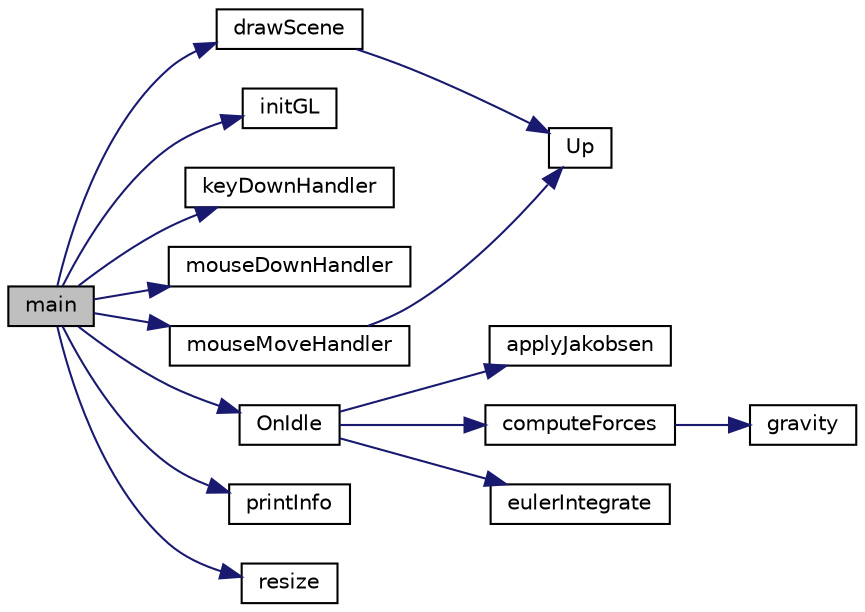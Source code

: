 digraph "main"
{
 // INTERACTIVE_SVG=YES
 // LATEX_PDF_SIZE
  edge [fontname="Helvetica",fontsize="10",labelfontname="Helvetica",labelfontsize="10"];
  node [fontname="Helvetica",fontsize="10",shape=record];
  rankdir="LR";
  Node1 [label="main",height=0.2,width=0.4,color="black", fillcolor="grey75", style="filled", fontcolor="black",tooltip=" "];
  Node1 -> Node2 [color="midnightblue",fontsize="10",style="solid",fontname="Helvetica"];
  Node2 [label="drawScene",height=0.2,width=0.4,color="black", fillcolor="white", style="filled",URL="$main_8cpp.html#a1dad859c998887477cd90323a027b8c6",tooltip=" "];
  Node2 -> Node3 [color="midnightblue",fontsize="10",style="solid",fontname="Helvetica"];
  Node3 [label="Up",height=0.2,width=0.4,color="black", fillcolor="white", style="filled",URL="$main_8cpp.html#a3f91847150ad78132835be5c3794e227",tooltip="Up vector of the camera."];
  Node1 -> Node4 [color="midnightblue",fontsize="10",style="solid",fontname="Helvetica"];
  Node4 [label="initGL",height=0.2,width=0.4,color="black", fillcolor="white", style="filled",URL="$main_8cpp.html#a12791d9e49a2fd3306290a226864aba4",tooltip=" "];
  Node1 -> Node5 [color="midnightblue",fontsize="10",style="solid",fontname="Helvetica"];
  Node5 [label="keyDownHandler",height=0.2,width=0.4,color="black", fillcolor="white", style="filled",URL="$main_8cpp.html#ae623b3312e003d73f6db95db3c22c16f",tooltip=" "];
  Node1 -> Node6 [color="midnightblue",fontsize="10",style="solid",fontname="Helvetica"];
  Node6 [label="mouseDownHandler",height=0.2,width=0.4,color="black", fillcolor="white", style="filled",URL="$main_8cpp.html#a626363cf81a064e5f0d4beac2ed790ed",tooltip=" "];
  Node1 -> Node7 [color="midnightblue",fontsize="10",style="solid",fontname="Helvetica"];
  Node7 [label="mouseMoveHandler",height=0.2,width=0.4,color="black", fillcolor="white", style="filled",URL="$main_8cpp.html#a6b83f640ac205959550c4ff34cdbb71a",tooltip=" "];
  Node7 -> Node3 [color="midnightblue",fontsize="10",style="solid",fontname="Helvetica"];
  Node1 -> Node8 [color="midnightblue",fontsize="10",style="solid",fontname="Helvetica"];
  Node8 [label="OnIdle",height=0.2,width=0.4,color="black", fillcolor="white", style="filled",URL="$main_8cpp.html#a13676ab3afae073197af7b5ce8918edd",tooltip=" "];
  Node8 -> Node9 [color="midnightblue",fontsize="10",style="solid",fontname="Helvetica"];
  Node9 [label="applyJakobsen",height=0.2,width=0.4,color="black", fillcolor="white", style="filled",URL="$main_8cpp.html#a7478ce480ba26d65da4d8646ac386b38",tooltip=" "];
  Node8 -> Node10 [color="midnightblue",fontsize="10",style="solid",fontname="Helvetica"];
  Node10 [label="computeForces",height=0.2,width=0.4,color="black", fillcolor="white", style="filled",URL="$main_8cpp.html#a572d3d87d67757b60819e7ace0285437",tooltip=" "];
  Node10 -> Node11 [color="midnightblue",fontsize="10",style="solid",fontname="Helvetica"];
  Node11 [label="gravity",height=0.2,width=0.4,color="black", fillcolor="white", style="filled",URL="$main_8cpp.html#ad265b53fa5830cc6f0de2b37a8e3e155",tooltip="Gravity force vector in International System of Units."];
  Node8 -> Node12 [color="midnightblue",fontsize="10",style="solid",fontname="Helvetica"];
  Node12 [label="eulerIntegrate",height=0.2,width=0.4,color="black", fillcolor="white", style="filled",URL="$main_8cpp.html#ab411e53c684bb97b4cad700d869fba50",tooltip=" "];
  Node1 -> Node13 [color="midnightblue",fontsize="10",style="solid",fontname="Helvetica"];
  Node13 [label="printInfo",height=0.2,width=0.4,color="black", fillcolor="white", style="filled",URL="$main_8cpp.html#a2dbaf5580b5305d54cff6848ae7deb30",tooltip=" "];
  Node1 -> Node14 [color="midnightblue",fontsize="10",style="solid",fontname="Helvetica"];
  Node14 [label="resize",height=0.2,width=0.4,color="black", fillcolor="white", style="filled",URL="$main_8cpp.html#a72868655f1024742a57e494c6ee6a0e0",tooltip=" "];
}
